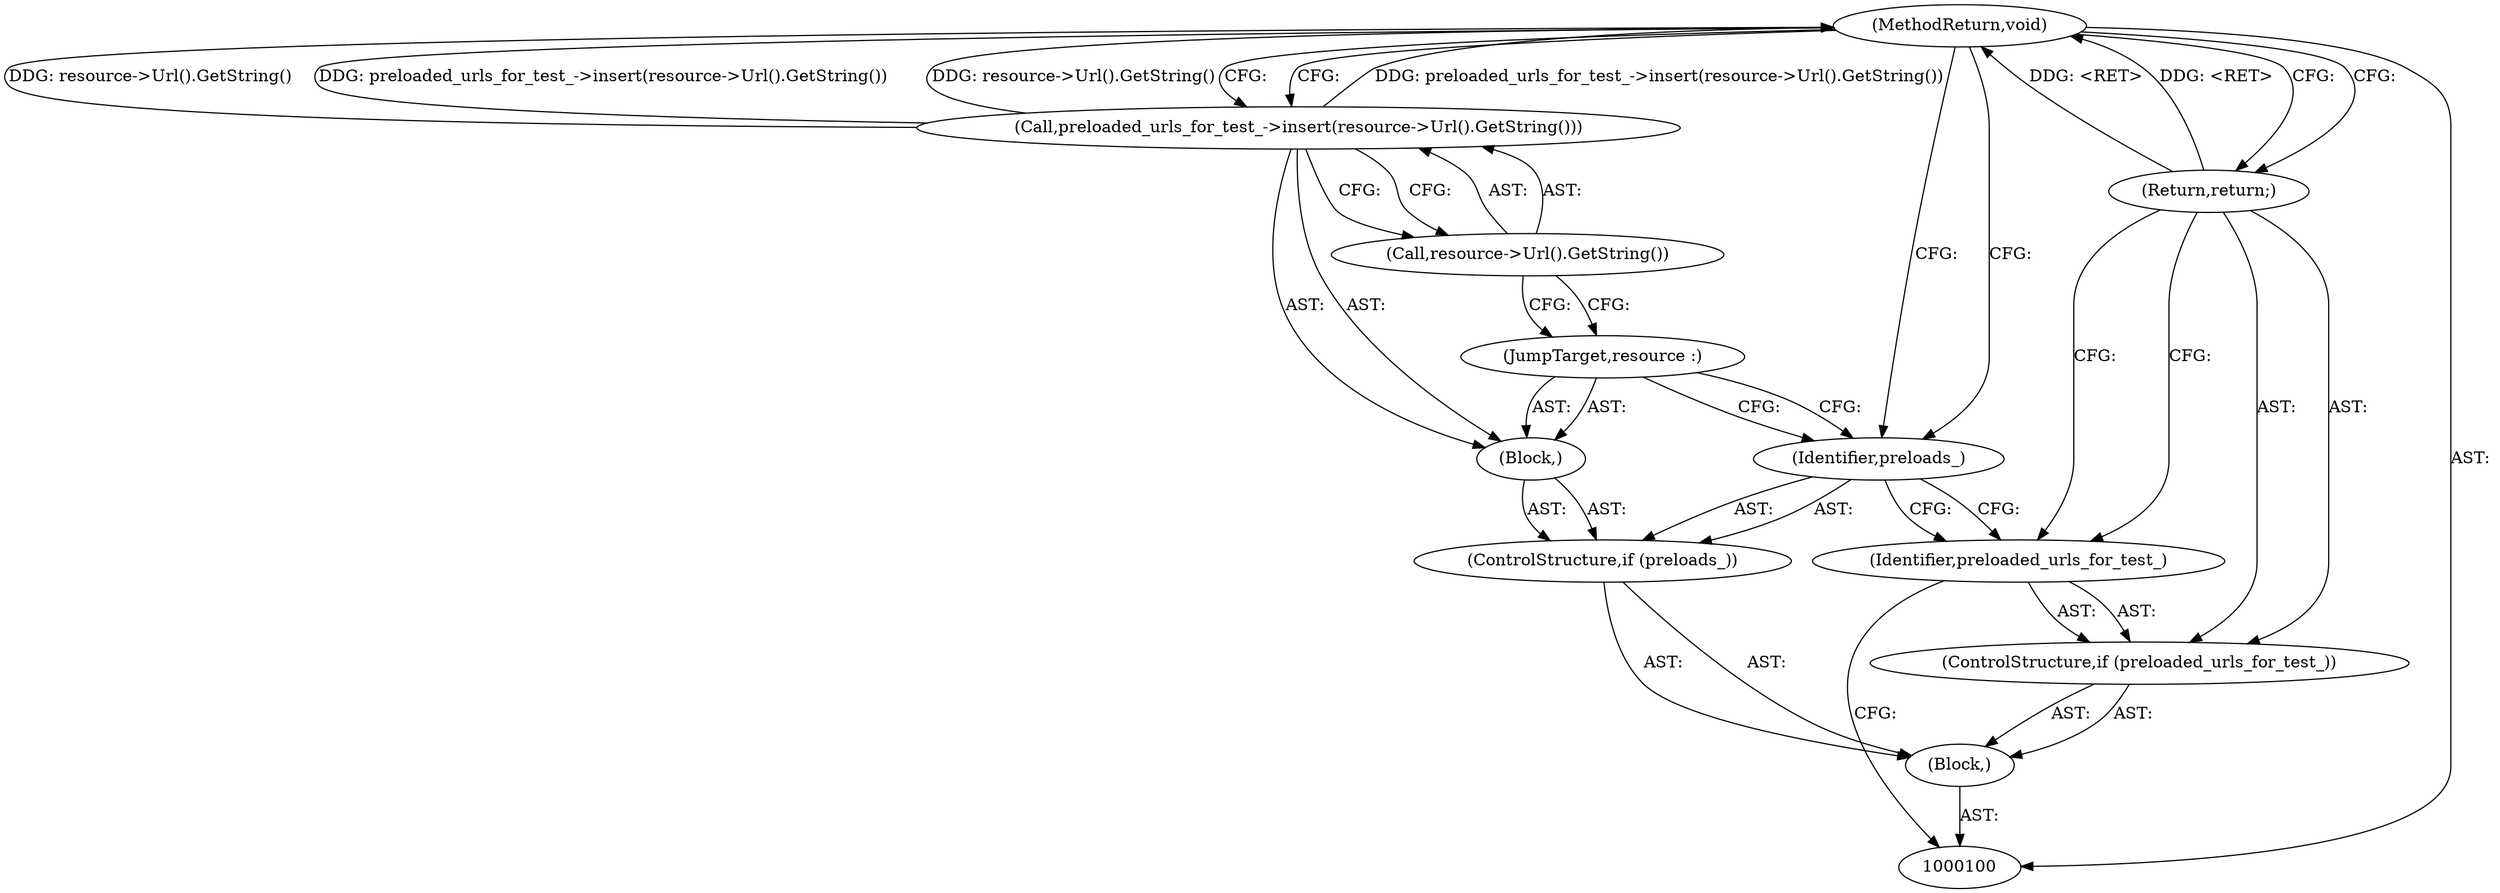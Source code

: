 digraph "0_Chrome_4fdb2b3ebb31e39852fb1bc20fcdf3b5e4de382e_0" {
"1000111" [label="(MethodReturn,void)"];
"1000101" [label="(Block,)"];
"1000102" [label="(ControlStructure,if (preloaded_urls_for_test_))"];
"1000103" [label="(Identifier,preloaded_urls_for_test_)"];
"1000104" [label="(Return,return;)"];
"1000107" [label="(Block,)"];
"1000105" [label="(ControlStructure,if (preloads_))"];
"1000106" [label="(Identifier,preloads_)"];
"1000108" [label="(JumpTarget,resource :)"];
"1000110" [label="(Call,resource->Url().GetString())"];
"1000109" [label="(Call,preloaded_urls_for_test_->insert(resource->Url().GetString()))"];
"1000111" -> "1000100"  [label="AST: "];
"1000111" -> "1000104"  [label="CFG: "];
"1000111" -> "1000109"  [label="CFG: "];
"1000111" -> "1000106"  [label="CFG: "];
"1000109" -> "1000111"  [label="DDG: preloaded_urls_for_test_->insert(resource->Url().GetString())"];
"1000109" -> "1000111"  [label="DDG: resource->Url().GetString()"];
"1000104" -> "1000111"  [label="DDG: <RET>"];
"1000101" -> "1000100"  [label="AST: "];
"1000102" -> "1000101"  [label="AST: "];
"1000105" -> "1000101"  [label="AST: "];
"1000102" -> "1000101"  [label="AST: "];
"1000103" -> "1000102"  [label="AST: "];
"1000104" -> "1000102"  [label="AST: "];
"1000103" -> "1000102"  [label="AST: "];
"1000103" -> "1000100"  [label="CFG: "];
"1000104" -> "1000103"  [label="CFG: "];
"1000106" -> "1000103"  [label="CFG: "];
"1000104" -> "1000102"  [label="AST: "];
"1000104" -> "1000103"  [label="CFG: "];
"1000111" -> "1000104"  [label="CFG: "];
"1000104" -> "1000111"  [label="DDG: <RET>"];
"1000107" -> "1000105"  [label="AST: "];
"1000108" -> "1000107"  [label="AST: "];
"1000109" -> "1000107"  [label="AST: "];
"1000105" -> "1000101"  [label="AST: "];
"1000106" -> "1000105"  [label="AST: "];
"1000107" -> "1000105"  [label="AST: "];
"1000106" -> "1000105"  [label="AST: "];
"1000106" -> "1000103"  [label="CFG: "];
"1000108" -> "1000106"  [label="CFG: "];
"1000111" -> "1000106"  [label="CFG: "];
"1000108" -> "1000107"  [label="AST: "];
"1000108" -> "1000106"  [label="CFG: "];
"1000110" -> "1000108"  [label="CFG: "];
"1000110" -> "1000109"  [label="AST: "];
"1000110" -> "1000108"  [label="CFG: "];
"1000109" -> "1000110"  [label="CFG: "];
"1000109" -> "1000107"  [label="AST: "];
"1000109" -> "1000110"  [label="CFG: "];
"1000110" -> "1000109"  [label="AST: "];
"1000111" -> "1000109"  [label="CFG: "];
"1000109" -> "1000111"  [label="DDG: preloaded_urls_for_test_->insert(resource->Url().GetString())"];
"1000109" -> "1000111"  [label="DDG: resource->Url().GetString()"];
}
